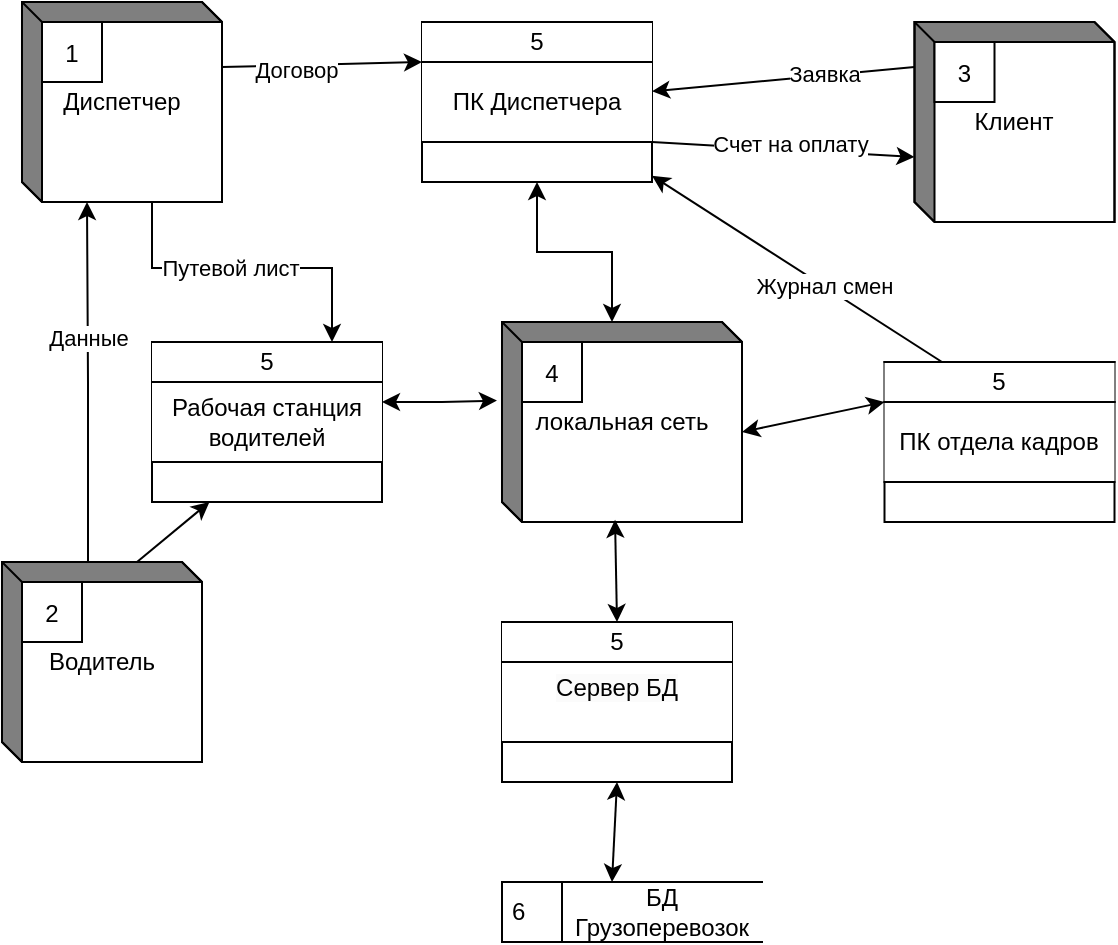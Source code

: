 <mxfile version="21.2.3" type="github">
  <diagram name="Страница 1" id="PQh_qmmvywfrW51yR4oF">
    <mxGraphModel dx="1195" dy="664" grid="1" gridSize="10" guides="1" tooltips="1" connect="1" arrows="1" fold="1" page="1" pageScale="1" pageWidth="827" pageHeight="1169" math="0" shadow="0">
      <root>
        <mxCell id="0" />
        <mxCell id="1" parent="0" />
        <mxCell id="zuYLMpL7GHM8OgSiP0pF-2" value="Диспетчер" style="html=1;dashed=0;whiteSpace=wrap;shape=mxgraph.dfd.externalEntity" vertex="1" parent="1">
          <mxGeometry x="50" y="90" width="100" height="100" as="geometry" />
        </mxCell>
        <mxCell id="zuYLMpL7GHM8OgSiP0pF-3" value="1" style="autosize=1;part=1;resizable=0;strokeColor=inherit;fillColor=inherit;gradientColor=inherit;" vertex="1" parent="zuYLMpL7GHM8OgSiP0pF-2">
          <mxGeometry width="30" height="30" relative="1" as="geometry">
            <mxPoint x="10" y="10" as="offset" />
          </mxGeometry>
        </mxCell>
        <mxCell id="zuYLMpL7GHM8OgSiP0pF-46" style="edgeStyle=orthogonalEdgeStyle;rounded=0;orthogonalLoop=1;jettySize=auto;html=1;exitX=0;exitY=0;exitDx=22.5;exitDy=0;exitPerimeter=0;entryX=0;entryY=0;entryDx=32.5;entryDy=100;entryPerimeter=0;" edge="1" parent="1" source="zuYLMpL7GHM8OgSiP0pF-4" target="zuYLMpL7GHM8OgSiP0pF-2">
          <mxGeometry relative="1" as="geometry">
            <Array as="points">
              <mxPoint x="83" y="370" />
              <mxPoint x="83" y="280" />
            </Array>
          </mxGeometry>
        </mxCell>
        <mxCell id="zuYLMpL7GHM8OgSiP0pF-47" value="Данные" style="edgeLabel;html=1;align=center;verticalAlign=middle;resizable=0;points=[];" vertex="1" connectable="0" parent="zuYLMpL7GHM8OgSiP0pF-46">
          <mxGeometry x="0.329" relative="1" as="geometry">
            <mxPoint as="offset" />
          </mxGeometry>
        </mxCell>
        <mxCell id="zuYLMpL7GHM8OgSiP0pF-4" value="Водитель" style="html=1;dashed=0;whiteSpace=wrap;shape=mxgraph.dfd.externalEntity" vertex="1" parent="1">
          <mxGeometry x="40" y="370" width="100" height="100" as="geometry" />
        </mxCell>
        <mxCell id="zuYLMpL7GHM8OgSiP0pF-5" value="2" style="autosize=1;part=1;resizable=0;strokeColor=inherit;fillColor=inherit;gradientColor=inherit;" vertex="1" parent="zuYLMpL7GHM8OgSiP0pF-4">
          <mxGeometry width="30" height="30" relative="1" as="geometry">
            <mxPoint x="10" y="10" as="offset" />
          </mxGeometry>
        </mxCell>
        <mxCell id="zuYLMpL7GHM8OgSiP0pF-6" value="Клиент" style="html=1;dashed=0;whiteSpace=wrap;shape=mxgraph.dfd.externalEntity" vertex="1" parent="1">
          <mxGeometry x="496.25" y="100" width="100" height="100" as="geometry" />
        </mxCell>
        <mxCell id="zuYLMpL7GHM8OgSiP0pF-7" value="3" style="autosize=1;part=1;resizable=0;strokeColor=inherit;fillColor=inherit;gradientColor=inherit;" vertex="1" parent="zuYLMpL7GHM8OgSiP0pF-6">
          <mxGeometry width="30" height="30" relative="1" as="geometry">
            <mxPoint x="10" y="10" as="offset" />
          </mxGeometry>
        </mxCell>
        <mxCell id="zuYLMpL7GHM8OgSiP0pF-14" value="" style="group" vertex="1" connectable="0" parent="1">
          <mxGeometry x="290" y="530" width="130" height="30" as="geometry" />
        </mxCell>
        <mxCell id="zuYLMpL7GHM8OgSiP0pF-12" value="6" style="html=1;dashed=0;whiteSpace=wrap;shape=mxgraph.dfd.dataStoreID;align=left;spacingLeft=3;points=[[0,0],[0.5,0],[1,0],[0,0.5],[1,0.5],[0,1],[0.5,1],[1,1]];" vertex="1" parent="zuYLMpL7GHM8OgSiP0pF-14">
          <mxGeometry width="100" height="30" as="geometry" />
        </mxCell>
        <mxCell id="zuYLMpL7GHM8OgSiP0pF-13" value="БД Грузоперевозок" style="html=1;dashed=0;whiteSpace=wrap;shape=partialRectangle;right=0;" vertex="1" parent="zuYLMpL7GHM8OgSiP0pF-14">
          <mxGeometry x="30" width="100" height="30" as="geometry" />
        </mxCell>
        <mxCell id="zuYLMpL7GHM8OgSiP0pF-19" value="" style="group" vertex="1" connectable="0" parent="1">
          <mxGeometry x="290" y="400" width="115" height="80" as="geometry" />
        </mxCell>
        <mxCell id="zuYLMpL7GHM8OgSiP0pF-16" value="" style="html=1;dashed=0;whiteSpace=wrap;" vertex="1" parent="zuYLMpL7GHM8OgSiP0pF-19">
          <mxGeometry width="115" height="80" as="geometry" />
        </mxCell>
        <mxCell id="zuYLMpL7GHM8OgSiP0pF-17" value="5" style="html=1;dashed=0;whiteSpace=wrap;shape=partialRectangle;right=0;left=0;align=center;verticalAlign=middle;" vertex="1" parent="zuYLMpL7GHM8OgSiP0pF-19">
          <mxGeometry width="115" height="20" as="geometry" />
        </mxCell>
        <mxCell id="zuYLMpL7GHM8OgSiP0pF-18" value="&#xa;&lt;span style=&quot;color: rgb(0, 0, 0); font-family: Helvetica; font-size: 12px; font-style: normal; font-variant-ligatures: normal; font-variant-caps: normal; font-weight: 400; letter-spacing: normal; orphans: 2; text-align: center; text-indent: 0px; text-transform: none; widows: 2; word-spacing: 0px; -webkit-text-stroke-width: 0px; background-color: rgb(251, 251, 251); text-decoration-thickness: initial; text-decoration-style: initial; text-decoration-color: initial; float: none; display: inline !important;&quot;&gt;Сервер БД&lt;/span&gt;&#xa;&#xa;" style="html=1;dashed=0;whiteSpace=wrap;shape=partialRectangle;right=0;left=0;" vertex="1" parent="zuYLMpL7GHM8OgSiP0pF-19">
          <mxGeometry y="20" width="115" height="40" as="geometry" />
        </mxCell>
        <mxCell id="zuYLMpL7GHM8OgSiP0pF-20" value="локальная сеть" style="html=1;dashed=0;whiteSpace=wrap;shape=mxgraph.dfd.externalEntity" vertex="1" parent="1">
          <mxGeometry x="290" y="250" width="120" height="100" as="geometry" />
        </mxCell>
        <mxCell id="zuYLMpL7GHM8OgSiP0pF-21" value="4" style="autosize=1;part=1;resizable=0;strokeColor=inherit;fillColor=inherit;gradientColor=inherit;" vertex="1" parent="zuYLMpL7GHM8OgSiP0pF-20">
          <mxGeometry width="30" height="30" relative="1" as="geometry">
            <mxPoint x="10" y="10" as="offset" />
          </mxGeometry>
        </mxCell>
        <mxCell id="zuYLMpL7GHM8OgSiP0pF-25" value="" style="group" vertex="1" connectable="0" parent="1">
          <mxGeometry x="250" y="100" width="115" height="80" as="geometry" />
        </mxCell>
        <mxCell id="zuYLMpL7GHM8OgSiP0pF-26" value="" style="html=1;dashed=0;whiteSpace=wrap;" vertex="1" parent="zuYLMpL7GHM8OgSiP0pF-25">
          <mxGeometry width="115" height="80" as="geometry" />
        </mxCell>
        <mxCell id="zuYLMpL7GHM8OgSiP0pF-27" value="5" style="html=1;dashed=0;whiteSpace=wrap;shape=partialRectangle;right=0;left=0;align=center;verticalAlign=middle;" vertex="1" parent="zuYLMpL7GHM8OgSiP0pF-25">
          <mxGeometry width="115" height="20" as="geometry" />
        </mxCell>
        <mxCell id="zuYLMpL7GHM8OgSiP0pF-28" value="ПК Диспетчера" style="html=1;dashed=0;whiteSpace=wrap;shape=partialRectangle;right=0;left=0;" vertex="1" parent="zuYLMpL7GHM8OgSiP0pF-25">
          <mxGeometry y="20" width="115" height="40" as="geometry" />
        </mxCell>
        <mxCell id="zuYLMpL7GHM8OgSiP0pF-32" value="" style="endArrow=classic;html=1;rounded=0;exitX=0;exitY=0;exitDx=0;exitDy=22.5;exitPerimeter=0;" edge="1" parent="1" source="zuYLMpL7GHM8OgSiP0pF-6" target="zuYLMpL7GHM8OgSiP0pF-28">
          <mxGeometry width="50" height="50" relative="1" as="geometry">
            <mxPoint x="260" y="430" as="sourcePoint" />
            <mxPoint x="380" y="170" as="targetPoint" />
          </mxGeometry>
        </mxCell>
        <mxCell id="zuYLMpL7GHM8OgSiP0pF-33" value="Заявка" style="edgeLabel;html=1;align=center;verticalAlign=middle;resizable=0;points=[];" vertex="1" connectable="0" parent="zuYLMpL7GHM8OgSiP0pF-32">
          <mxGeometry x="-0.308" y="-1" relative="1" as="geometry">
            <mxPoint as="offset" />
          </mxGeometry>
        </mxCell>
        <mxCell id="zuYLMpL7GHM8OgSiP0pF-34" value="" style="endArrow=classic;html=1;rounded=0;exitX=0;exitY=0;exitDx=67.5;exitDy=0;exitPerimeter=0;entryX=0.25;entryY=1;entryDx=0;entryDy=0;" edge="1" parent="1" source="zuYLMpL7GHM8OgSiP0pF-4" target="zuYLMpL7GHM8OgSiP0pF-36">
          <mxGeometry width="50" height="50" relative="1" as="geometry">
            <mxPoint x="110" y="370" as="sourcePoint" />
            <mxPoint x="355" y="320" as="targetPoint" />
          </mxGeometry>
        </mxCell>
        <mxCell id="zuYLMpL7GHM8OgSiP0pF-35" value="" style="group" vertex="1" connectable="0" parent="1">
          <mxGeometry x="115" y="260" width="115" height="80" as="geometry" />
        </mxCell>
        <mxCell id="zuYLMpL7GHM8OgSiP0pF-36" value="" style="html=1;dashed=0;whiteSpace=wrap;" vertex="1" parent="zuYLMpL7GHM8OgSiP0pF-35">
          <mxGeometry width="115" height="80" as="geometry" />
        </mxCell>
        <mxCell id="zuYLMpL7GHM8OgSiP0pF-37" value="5" style="html=1;dashed=0;whiteSpace=wrap;shape=partialRectangle;right=0;left=0;align=center;verticalAlign=middle;" vertex="1" parent="zuYLMpL7GHM8OgSiP0pF-35">
          <mxGeometry width="115" height="20" as="geometry" />
        </mxCell>
        <mxCell id="zuYLMpL7GHM8OgSiP0pF-38" value="Рабочая станция водителей" style="html=1;dashed=0;whiteSpace=wrap;shape=partialRectangle;right=0;left=0;" vertex="1" parent="zuYLMpL7GHM8OgSiP0pF-35">
          <mxGeometry y="20" width="115" height="40" as="geometry" />
        </mxCell>
        <mxCell id="zuYLMpL7GHM8OgSiP0pF-39" style="edgeStyle=orthogonalEdgeStyle;rounded=0;orthogonalLoop=1;jettySize=auto;html=1;exitX=1;exitY=0.25;exitDx=0;exitDy=0;startArrow=classic;startFill=1;entryX=-0.021;entryY=0.393;entryDx=0;entryDy=0;entryPerimeter=0;" edge="1" parent="1" source="zuYLMpL7GHM8OgSiP0pF-38" target="zuYLMpL7GHM8OgSiP0pF-20">
          <mxGeometry relative="1" as="geometry">
            <mxPoint x="170" y="340.0" as="sourcePoint" />
            <mxPoint x="260" y="230" as="targetPoint" />
            <Array as="points">
              <mxPoint x="260" y="290" />
            </Array>
          </mxGeometry>
        </mxCell>
        <mxCell id="zuYLMpL7GHM8OgSiP0pF-40" value="" style="endArrow=classic;html=1;rounded=0;entryX=0.471;entryY=0.989;entryDx=0;entryDy=0;entryPerimeter=0;exitX=0.5;exitY=0;exitDx=0;exitDy=0;startArrow=classic;startFill=1;" edge="1" parent="1" source="zuYLMpL7GHM8OgSiP0pF-17" target="zuYLMpL7GHM8OgSiP0pF-20">
          <mxGeometry width="50" height="50" relative="1" as="geometry">
            <mxPoint x="345" y="450" as="sourcePoint" />
            <mxPoint x="395" y="400" as="targetPoint" />
          </mxGeometry>
        </mxCell>
        <mxCell id="zuYLMpL7GHM8OgSiP0pF-41" value="" style="endArrow=classic;html=1;rounded=0;entryX=0.5;entryY=1;entryDx=0;entryDy=0;exitX=0.25;exitY=0;exitDx=0;exitDy=0;startArrow=classic;startFill=1;" edge="1" parent="1" source="zuYLMpL7GHM8OgSiP0pF-13" target="zuYLMpL7GHM8OgSiP0pF-16">
          <mxGeometry width="50" height="50" relative="1" as="geometry">
            <mxPoint x="355" y="650" as="sourcePoint" />
            <mxPoint x="405" y="600" as="targetPoint" />
          </mxGeometry>
        </mxCell>
        <mxCell id="zuYLMpL7GHM8OgSiP0pF-42" value="" style="endArrow=classic;html=1;rounded=0;exitX=0.25;exitY=0;exitDx=0;exitDy=0;" edge="1" parent="1" source="zuYLMpL7GHM8OgSiP0pF-52" target="zuYLMpL7GHM8OgSiP0pF-26">
          <mxGeometry width="50" height="50" relative="1" as="geometry">
            <mxPoint x="230" y="190" as="sourcePoint" />
            <mxPoint x="390" y="270" as="targetPoint" />
          </mxGeometry>
        </mxCell>
        <mxCell id="zuYLMpL7GHM8OgSiP0pF-43" value="Журнал смен" style="edgeLabel;html=1;align=center;verticalAlign=middle;resizable=0;points=[];" vertex="1" connectable="0" parent="zuYLMpL7GHM8OgSiP0pF-42">
          <mxGeometry x="-0.173" relative="1" as="geometry">
            <mxPoint as="offset" />
          </mxGeometry>
        </mxCell>
        <mxCell id="zuYLMpL7GHM8OgSiP0pF-44" value="" style="endArrow=classic;html=1;rounded=0;exitX=0;exitY=0;exitDx=100;exitDy=32.5;exitPerimeter=0;entryX=0;entryY=0;entryDx=0;entryDy=0;" edge="1" parent="1" source="zuYLMpL7GHM8OgSiP0pF-2" target="zuYLMpL7GHM8OgSiP0pF-28">
          <mxGeometry width="50" height="50" relative="1" as="geometry">
            <mxPoint x="190" y="240" as="sourcePoint" />
            <mxPoint x="240" y="190" as="targetPoint" />
          </mxGeometry>
        </mxCell>
        <mxCell id="zuYLMpL7GHM8OgSiP0pF-45" value="Договор" style="edgeLabel;html=1;align=center;verticalAlign=middle;resizable=0;points=[];" vertex="1" connectable="0" parent="zuYLMpL7GHM8OgSiP0pF-44">
          <mxGeometry x="-0.26" y="-2" relative="1" as="geometry">
            <mxPoint as="offset" />
          </mxGeometry>
        </mxCell>
        <mxCell id="zuYLMpL7GHM8OgSiP0pF-50" value="" style="group" vertex="1" connectable="0" parent="1">
          <mxGeometry x="481.25" y="270" width="115" height="80" as="geometry" />
        </mxCell>
        <mxCell id="zuYLMpL7GHM8OgSiP0pF-51" value="" style="html=1;dashed=0;whiteSpace=wrap;" vertex="1" parent="zuYLMpL7GHM8OgSiP0pF-50">
          <mxGeometry width="115" height="80" as="geometry" />
        </mxCell>
        <mxCell id="zuYLMpL7GHM8OgSiP0pF-52" value="5" style="html=1;dashed=0;whiteSpace=wrap;shape=partialRectangle;right=0;left=0;align=center;verticalAlign=middle;" vertex="1" parent="zuYLMpL7GHM8OgSiP0pF-50">
          <mxGeometry width="115" height="20" as="geometry" />
        </mxCell>
        <mxCell id="zuYLMpL7GHM8OgSiP0pF-53" value="ПК отдела кадров" style="html=1;dashed=0;whiteSpace=wrap;shape=partialRectangle;right=0;left=0;" vertex="1" parent="zuYLMpL7GHM8OgSiP0pF-50">
          <mxGeometry y="20" width="115" height="40" as="geometry" />
        </mxCell>
        <mxCell id="zuYLMpL7GHM8OgSiP0pF-54" value="" style="endArrow=classic;html=1;rounded=0;exitX=0;exitY=0;exitDx=0;exitDy=0;entryX=0;entryY=0;entryDx=120;entryDy=55;entryPerimeter=0;startArrow=classic;startFill=1;" edge="1" parent="1" source="zuYLMpL7GHM8OgSiP0pF-53" target="zuYLMpL7GHM8OgSiP0pF-20">
          <mxGeometry width="50" height="50" relative="1" as="geometry">
            <mxPoint x="571.25" y="490" as="sourcePoint" />
            <mxPoint x="621.25" y="440" as="targetPoint" />
          </mxGeometry>
        </mxCell>
        <mxCell id="zuYLMpL7GHM8OgSiP0pF-55" style="edgeStyle=orthogonalEdgeStyle;rounded=0;orthogonalLoop=1;jettySize=auto;html=1;entryX=0;entryY=0;entryDx=77.5;entryDy=100;entryPerimeter=0;startArrow=classic;startFill=1;endArrow=none;endFill=0;" edge="1" parent="1">
          <mxGeometry relative="1" as="geometry">
            <mxPoint x="122.5" y="190" as="targetPoint" />
            <mxPoint x="205" y="260" as="sourcePoint" />
            <Array as="points">
              <mxPoint x="205" y="223" />
              <mxPoint x="115" y="223" />
              <mxPoint x="115" y="190" />
            </Array>
          </mxGeometry>
        </mxCell>
        <mxCell id="zuYLMpL7GHM8OgSiP0pF-56" value="Путевой лист" style="edgeLabel;html=1;align=center;verticalAlign=middle;resizable=0;points=[];" vertex="1" connectable="0" parent="zuYLMpL7GHM8OgSiP0pF-55">
          <mxGeometry x="-0.185" relative="1" as="geometry">
            <mxPoint x="-20" as="offset" />
          </mxGeometry>
        </mxCell>
        <mxCell id="zuYLMpL7GHM8OgSiP0pF-57" style="edgeStyle=orthogonalEdgeStyle;rounded=0;orthogonalLoop=1;jettySize=auto;html=1;exitX=0.5;exitY=1;exitDx=0;exitDy=0;entryX=0;entryY=0;entryDx=55;entryDy=0;entryPerimeter=0;startArrow=classic;startFill=1;" edge="1" parent="1" source="zuYLMpL7GHM8OgSiP0pF-26" target="zuYLMpL7GHM8OgSiP0pF-20">
          <mxGeometry relative="1" as="geometry" />
        </mxCell>
        <mxCell id="zuYLMpL7GHM8OgSiP0pF-58" value="" style="endArrow=classic;html=1;rounded=0;exitX=1;exitY=0.75;exitDx=0;exitDy=0;entryX=0;entryY=0;entryDx=0;entryDy=67.5;entryPerimeter=0;" edge="1" parent="1" source="zuYLMpL7GHM8OgSiP0pF-26" target="zuYLMpL7GHM8OgSiP0pF-6">
          <mxGeometry width="50" height="50" relative="1" as="geometry">
            <mxPoint x="490" y="480" as="sourcePoint" />
            <mxPoint x="540" y="430" as="targetPoint" />
          </mxGeometry>
        </mxCell>
        <mxCell id="zuYLMpL7GHM8OgSiP0pF-59" value="Счет на оплату" style="edgeLabel;html=1;align=center;verticalAlign=middle;resizable=0;points=[];" vertex="1" connectable="0" parent="zuYLMpL7GHM8OgSiP0pF-58">
          <mxGeometry x="0.198" y="2" relative="1" as="geometry">
            <mxPoint x="-10" y="-2" as="offset" />
          </mxGeometry>
        </mxCell>
      </root>
    </mxGraphModel>
  </diagram>
</mxfile>
